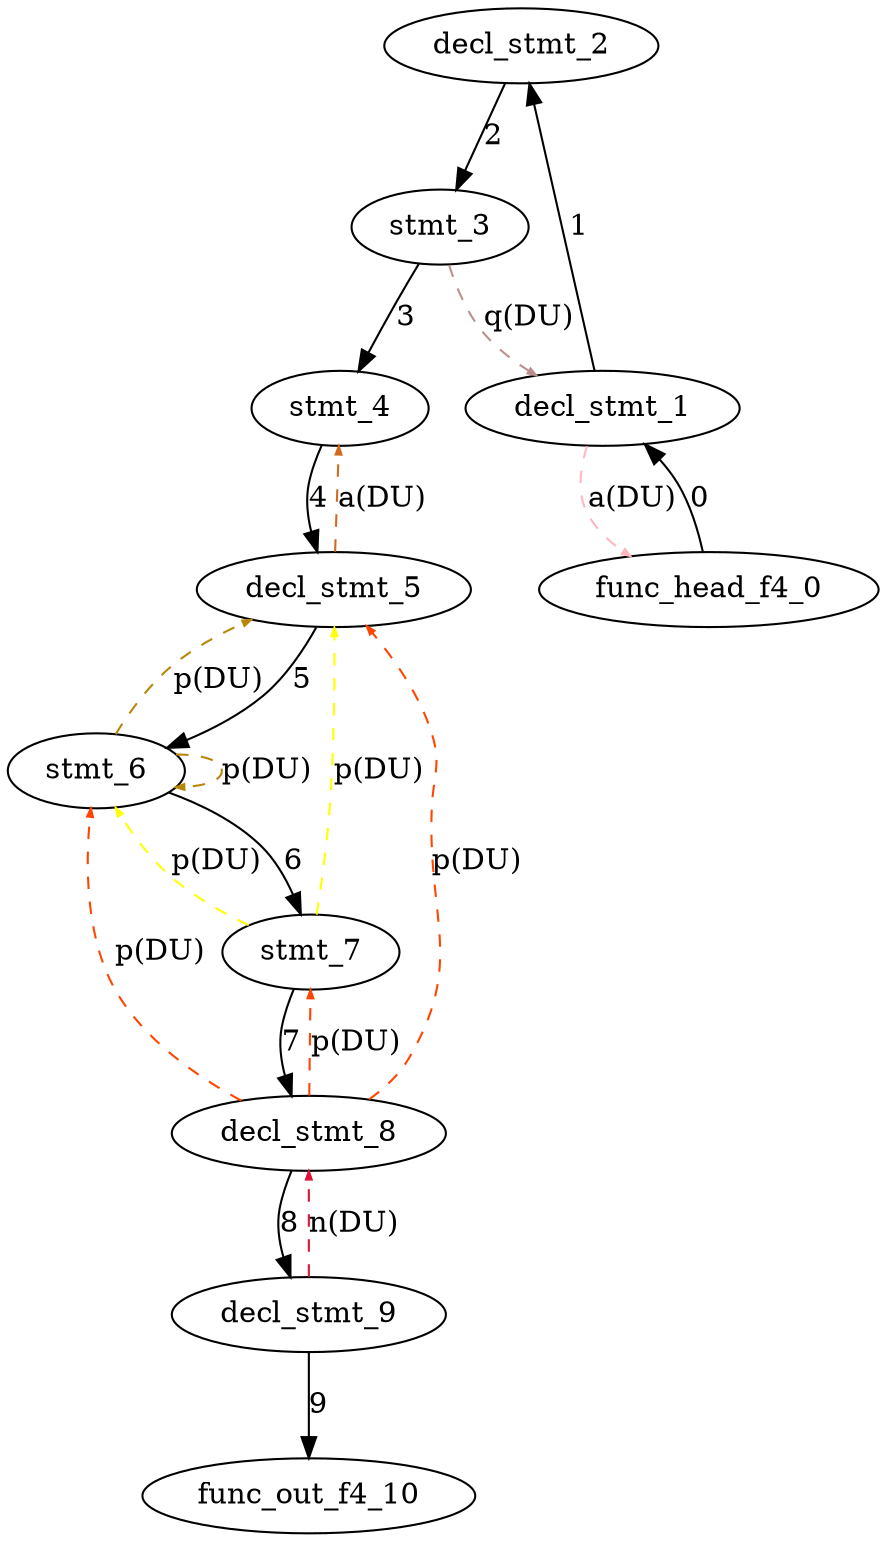 digraph G {
decl_stmt_2[label="decl_stmt_2"];
func_head_f4_0[label="func_head_f4_0"];
decl_stmt_1[label="decl_stmt_1"];
decl_stmt_1 -> func_head_f4_0[label="a(DU)",color=lightpink,style=dashed,arrowsize=0.4];
stmt_7[label="stmt_7"];
stmt_7 -> decl_stmt_5[label="p(DU)",color=yellow,style=dashed,arrowsize=0.4];
stmt_7 -> stmt_6[label="p(DU)",color=yellow,style=dashed,arrowsize=0.4];
stmt_6[label="stmt_6"];
stmt_6 -> decl_stmt_5[label="p(DU)",color=darkgoldenrod,style=dashed,arrowsize=0.4];
stmt_6 -> stmt_6[label="p(DU)",color=darkgoldenrod,style=dashed,arrowsize=0.4];
stmt_4[label="stmt_4"];
stmt_3[label="stmt_3"];
stmt_3 -> decl_stmt_1[label="q(DU)",color=rosybrown,style=dashed,arrowsize=0.4];
decl_stmt_9[label="decl_stmt_9"];
decl_stmt_9 -> decl_stmt_8[label="n(DU)",color=crimson,style=dashed,arrowsize=0.4];
decl_stmt_8[label="decl_stmt_8"];
decl_stmt_8 -> decl_stmt_5[label="p(DU)",color=orangered,style=dashed,arrowsize=0.4];
decl_stmt_8 -> stmt_7[label="p(DU)",color=orangered,style=dashed,arrowsize=0.4];
decl_stmt_8 -> stmt_6[label="p(DU)",color=orangered,style=dashed,arrowsize=0.4];
func_out_f4_10[label="func_out_f4_10"];
decl_stmt_5[label="decl_stmt_5"];
decl_stmt_5 -> stmt_4[label="a(DU)",color=chocolate,style=dashed,arrowsize=0.4];
decl_stmt_9 -> func_out_f4_10[label="9"];
decl_stmt_8 -> decl_stmt_9[label="8"];
stmt_7 -> decl_stmt_8[label="7"];
stmt_6 -> stmt_7[label="6"];
decl_stmt_5 -> stmt_6[label="5"];
stmt_4 -> decl_stmt_5[label="4"];
stmt_3 -> stmt_4[label="3"];
decl_stmt_2 -> stmt_3[label="2"];
decl_stmt_1 -> decl_stmt_2[label="1"];
func_head_f4_0 -> decl_stmt_1[label="0"];
 }